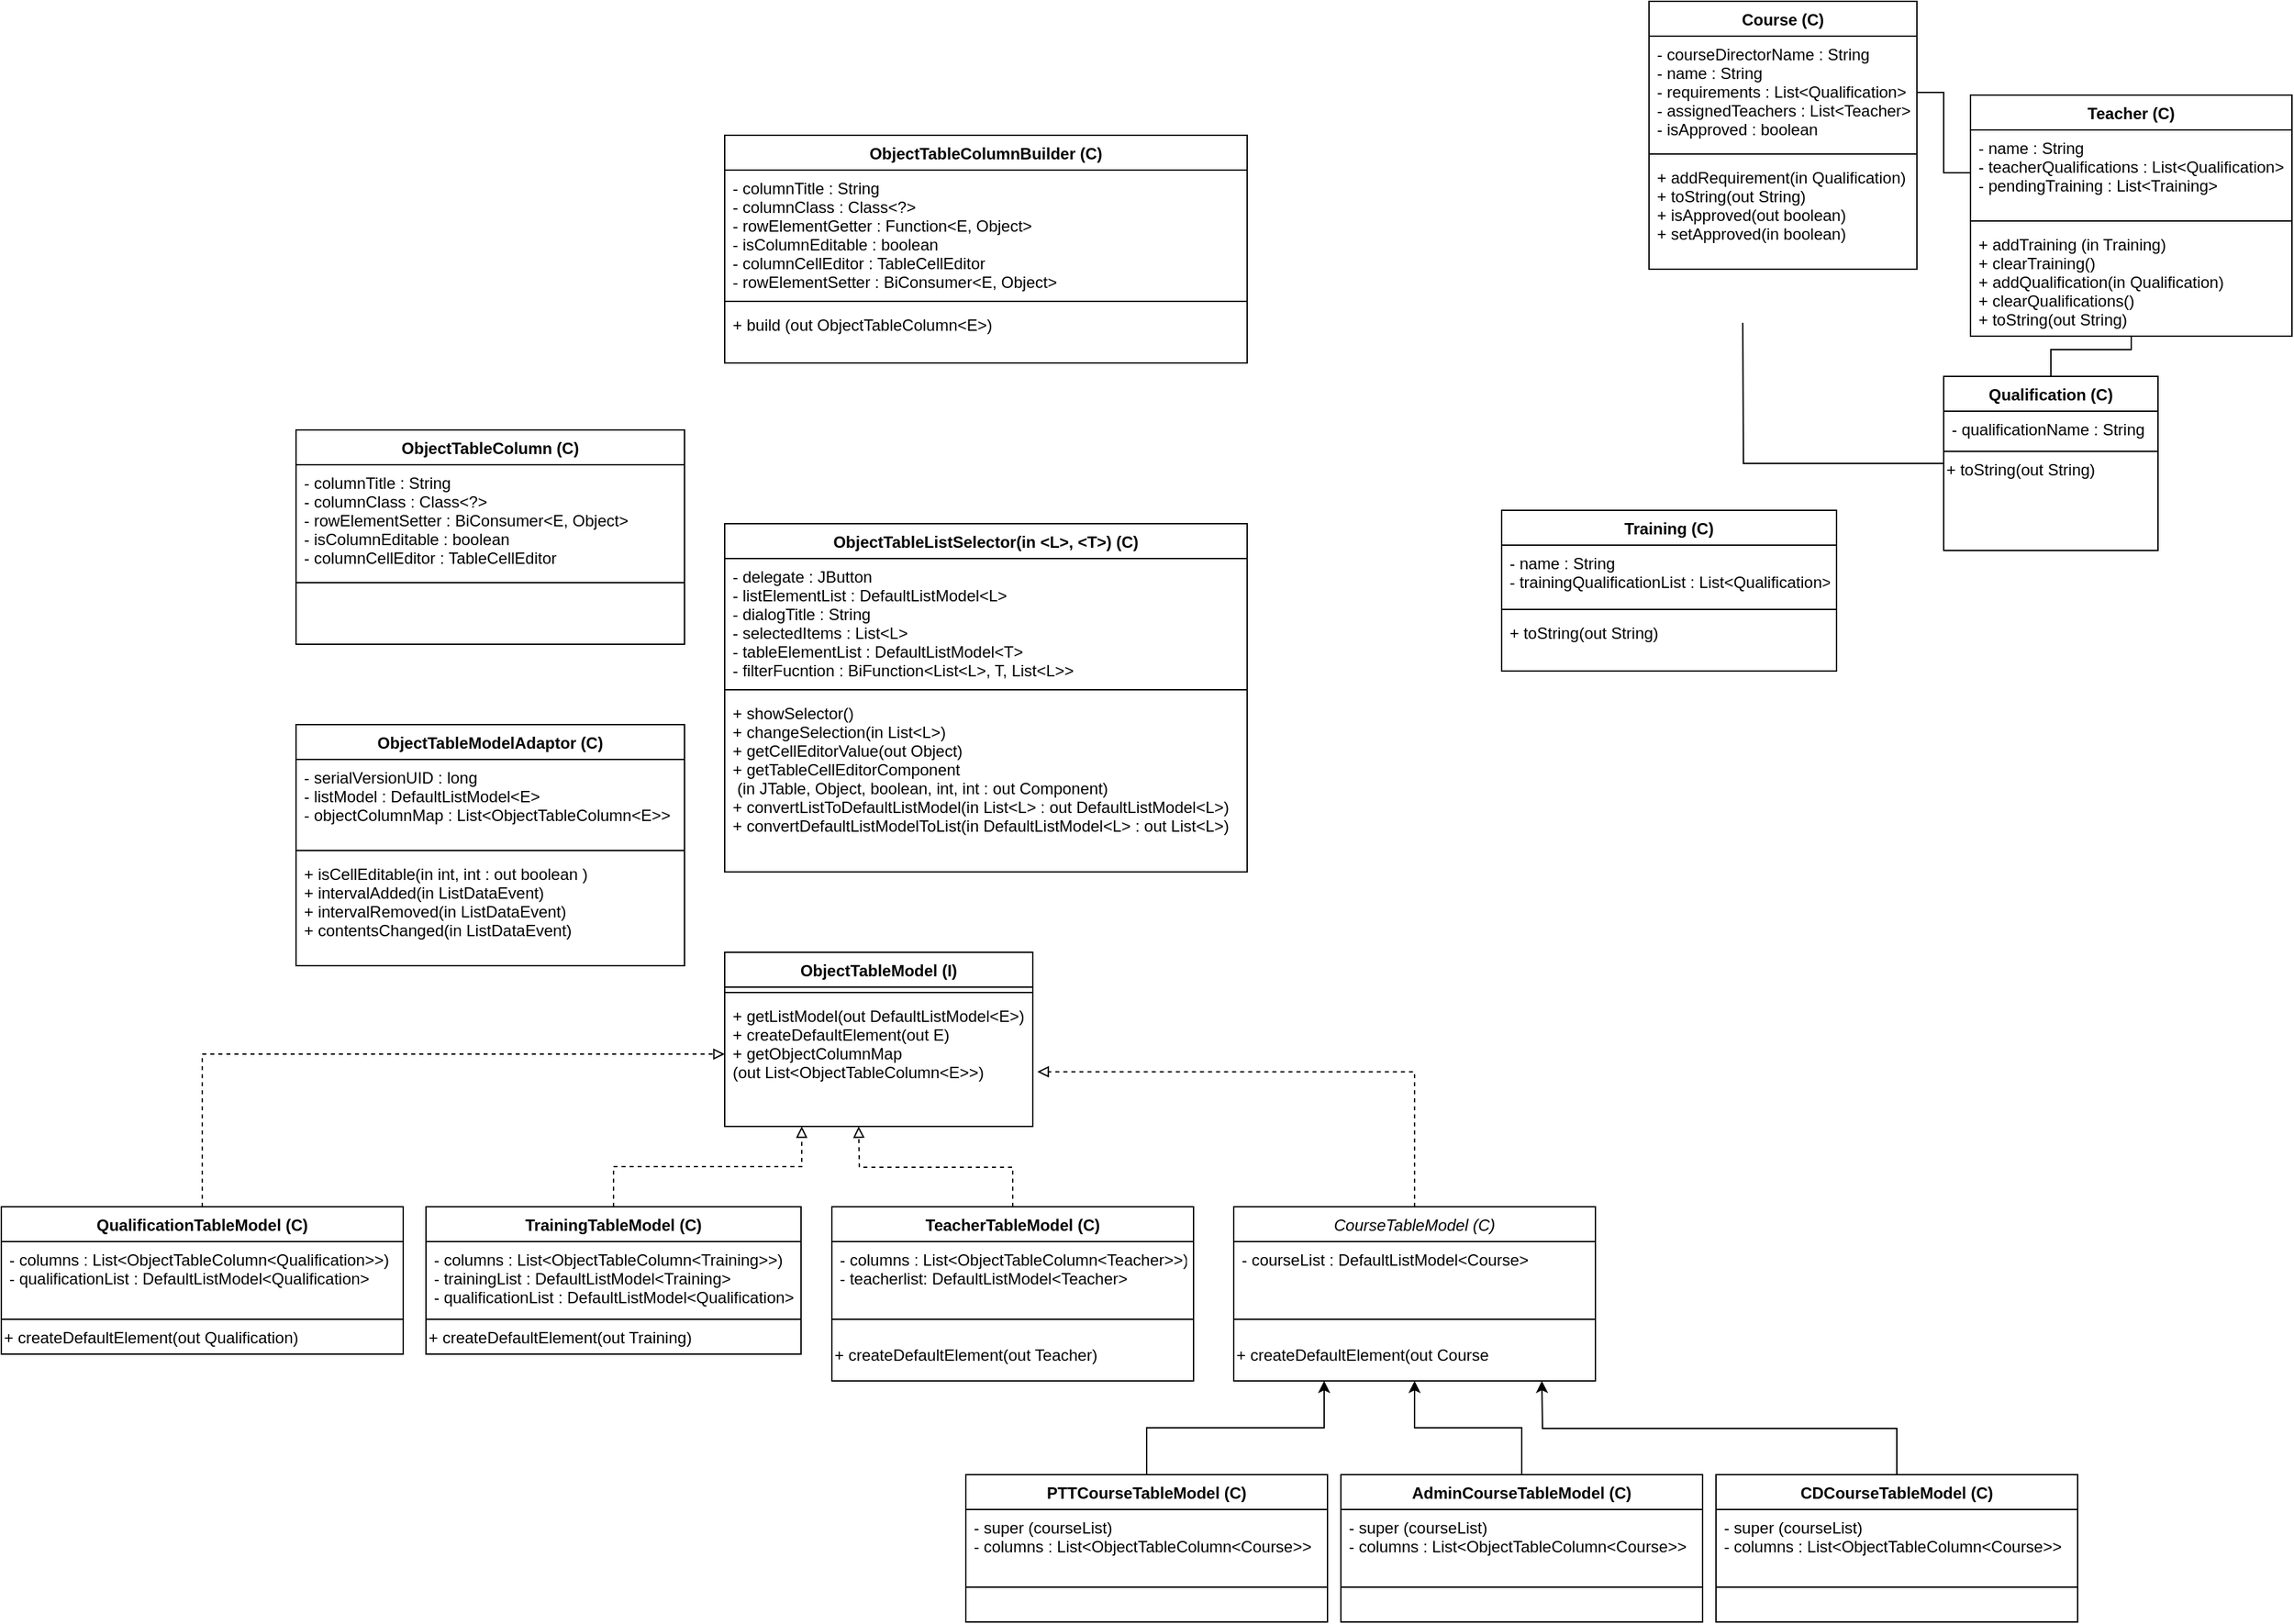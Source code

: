 <mxfile version="12.7.9" type="github">
  <diagram id="C5RBs43oDa-KdzZeNtuy" name="Page-1">
    <mxGraphModel dx="5704" dy="1933" grid="1" gridSize="10" guides="1" tooltips="1" connect="1" arrows="1" fold="1" page="1" pageScale="1" pageWidth="827" pageHeight="1169" math="0" shadow="0">
      <root>
        <mxCell id="WIyWlLk6GJQsqaUBKTNV-0" />
        <mxCell id="WIyWlLk6GJQsqaUBKTNV-1" parent="WIyWlLk6GJQsqaUBKTNV-0" />
        <mxCell id="1Lvyi-UsiKgrWpJLASsy-4" style="edgeStyle=orthogonalEdgeStyle;rounded=0;orthogonalLoop=1;jettySize=auto;html=1;entryX=0;entryY=0.5;entryDx=0;entryDy=0;endArrow=none;endFill=0;exitX=1;exitY=0.5;exitDx=0;exitDy=0;" parent="WIyWlLk6GJQsqaUBKTNV-1" source="zkfFHV4jXpPFQw0GAbJ--1" target="zkfFHV4jXpPFQw0GAbJ--18" edge="1">
          <mxGeometry relative="1" as="geometry" />
        </mxCell>
        <mxCell id="zkfFHV4jXpPFQw0GAbJ--0" value="Course (C)" style="swimlane;fontStyle=1;align=center;verticalAlign=top;childLayout=stackLayout;horizontal=1;startSize=26;horizontalStack=0;resizeParent=1;resizeLast=0;collapsible=1;marginBottom=0;rounded=0;shadow=0;strokeWidth=1;" parent="WIyWlLk6GJQsqaUBKTNV-1" vertex="1">
          <mxGeometry x="220" y="20" width="200" height="200" as="geometry">
            <mxRectangle x="230" y="140" width="160" height="26" as="alternateBounds" />
          </mxGeometry>
        </mxCell>
        <mxCell id="zkfFHV4jXpPFQw0GAbJ--1" value="- courseDirectorName : String&#xa;- name : String&#xa;- requirements : List&lt;Qualification&gt;&#xa;- assignedTeachers : List&lt;Teacher&gt;&#xa;- isApproved : boolean&#xa;" style="text;align=left;verticalAlign=top;spacingLeft=4;spacingRight=4;overflow=hidden;rotatable=0;points=[[0,0.5],[1,0.5]];portConstraint=eastwest;" parent="zkfFHV4jXpPFQw0GAbJ--0" vertex="1">
          <mxGeometry y="26" width="200" height="84" as="geometry" />
        </mxCell>
        <mxCell id="zkfFHV4jXpPFQw0GAbJ--4" value="" style="line;html=1;strokeWidth=1;align=left;verticalAlign=middle;spacingTop=-1;spacingLeft=3;spacingRight=3;rotatable=0;labelPosition=right;points=[];portConstraint=eastwest;" parent="zkfFHV4jXpPFQw0GAbJ--0" vertex="1">
          <mxGeometry y="110" width="200" height="8" as="geometry" />
        </mxCell>
        <mxCell id="zkfFHV4jXpPFQw0GAbJ--5" value="+ addRequirement(in Qualification)&#xa;+ toString(out String)&#xa;+ isApproved(out boolean)&#xa;+ setApproved(in boolean)&#xa;" style="text;align=left;verticalAlign=top;spacingLeft=4;spacingRight=4;overflow=hidden;rotatable=0;points=[[0,0.5],[1,0.5]];portConstraint=eastwest;" parent="zkfFHV4jXpPFQw0GAbJ--0" vertex="1">
          <mxGeometry y="118" width="200" height="72" as="geometry" />
        </mxCell>
        <mxCell id="1Lvyi-UsiKgrWpJLASsy-5" style="edgeStyle=orthogonalEdgeStyle;rounded=0;orthogonalLoop=1;jettySize=auto;html=1;entryX=0.5;entryY=1;entryDx=0;entryDy=0;endArrow=none;endFill=0;" parent="WIyWlLk6GJQsqaUBKTNV-1" source="zkfFHV4jXpPFQw0GAbJ--13" target="zkfFHV4jXpPFQw0GAbJ--17" edge="1">
          <mxGeometry relative="1" as="geometry" />
        </mxCell>
        <mxCell id="1Lvyi-UsiKgrWpJLASsy-7" style="edgeStyle=orthogonalEdgeStyle;rounded=0;orthogonalLoop=1;jettySize=auto;html=1;endArrow=none;endFill=0;" parent="WIyWlLk6GJQsqaUBKTNV-1" source="zkfFHV4jXpPFQw0GAbJ--13" edge="1">
          <mxGeometry relative="1" as="geometry">
            <mxPoint x="290" y="260" as="targetPoint" />
          </mxGeometry>
        </mxCell>
        <mxCell id="zkfFHV4jXpPFQw0GAbJ--13" value="Qualification (C)" style="swimlane;fontStyle=1;align=center;verticalAlign=top;childLayout=stackLayout;horizontal=1;startSize=26;horizontalStack=0;resizeParent=1;resizeLast=0;collapsible=1;marginBottom=0;rounded=0;shadow=0;strokeWidth=1;" parent="WIyWlLk6GJQsqaUBKTNV-1" vertex="1">
          <mxGeometry x="440" y="300" width="160" height="130" as="geometry">
            <mxRectangle x="340" y="380" width="170" height="26" as="alternateBounds" />
          </mxGeometry>
        </mxCell>
        <mxCell id="zkfFHV4jXpPFQw0GAbJ--14" value="- qualificationName : String" style="text;align=left;verticalAlign=top;spacingLeft=4;spacingRight=4;overflow=hidden;rotatable=0;points=[[0,0.5],[1,0.5]];portConstraint=eastwest;" parent="zkfFHV4jXpPFQw0GAbJ--13" vertex="1">
          <mxGeometry y="26" width="160" height="26" as="geometry" />
        </mxCell>
        <mxCell id="zkfFHV4jXpPFQw0GAbJ--15" value="" style="line;html=1;strokeWidth=1;align=left;verticalAlign=middle;spacingTop=-1;spacingLeft=3;spacingRight=3;rotatable=0;labelPosition=right;points=[];portConstraint=eastwest;" parent="zkfFHV4jXpPFQw0GAbJ--13" vertex="1">
          <mxGeometry y="52" width="160" height="8" as="geometry" />
        </mxCell>
        <mxCell id="7FkWf5w-P-1JTqSmPe_g-0" value="+ toString(out String)" style="text;html=1;align=left;verticalAlign=middle;resizable=0;points=[];autosize=1;" vertex="1" parent="zkfFHV4jXpPFQw0GAbJ--13">
          <mxGeometry y="60" width="160" height="20" as="geometry" />
        </mxCell>
        <mxCell id="zkfFHV4jXpPFQw0GAbJ--17" value="Teacher (C)" style="swimlane;fontStyle=1;align=center;verticalAlign=top;childLayout=stackLayout;horizontal=1;startSize=26;horizontalStack=0;resizeParent=1;resizeLast=0;collapsible=1;marginBottom=0;rounded=0;shadow=0;strokeWidth=1;" parent="WIyWlLk6GJQsqaUBKTNV-1" vertex="1">
          <mxGeometry x="460" y="90" width="240" height="180" as="geometry">
            <mxRectangle x="550" y="140" width="160" height="26" as="alternateBounds" />
          </mxGeometry>
        </mxCell>
        <mxCell id="zkfFHV4jXpPFQw0GAbJ--18" value="- name : String&#xa;- teacherQualifications : List&lt;Qualification&gt;&#xa;- pendingTraining : List&lt;Training&gt;" style="text;align=left;verticalAlign=top;spacingLeft=4;spacingRight=4;overflow=hidden;rotatable=0;points=[[0,0.5],[1,0.5]];portConstraint=eastwest;" parent="zkfFHV4jXpPFQw0GAbJ--17" vertex="1">
          <mxGeometry y="26" width="240" height="64" as="geometry" />
        </mxCell>
        <mxCell id="zkfFHV4jXpPFQw0GAbJ--23" value="" style="line;html=1;strokeWidth=1;align=left;verticalAlign=middle;spacingTop=-1;spacingLeft=3;spacingRight=3;rotatable=0;labelPosition=right;points=[];portConstraint=eastwest;" parent="zkfFHV4jXpPFQw0GAbJ--17" vertex="1">
          <mxGeometry y="90" width="240" height="8" as="geometry" />
        </mxCell>
        <mxCell id="zkfFHV4jXpPFQw0GAbJ--24" value="+ addTraining (in Training)&#xa;+ clearTraining()&#xa;+ addQualification(in Qualification)&#xa;+ clearQualifications()&#xa;+ toString(out String)" style="text;align=left;verticalAlign=top;spacingLeft=4;spacingRight=4;overflow=hidden;rotatable=0;points=[[0,0.5],[1,0.5]];portConstraint=eastwest;" parent="zkfFHV4jXpPFQw0GAbJ--17" vertex="1">
          <mxGeometry y="98" width="240" height="82" as="geometry" />
        </mxCell>
        <mxCell id="7FkWf5w-P-1JTqSmPe_g-1" value="Training (C)" style="swimlane;fontStyle=1;align=center;verticalAlign=top;childLayout=stackLayout;horizontal=1;startSize=26;horizontalStack=0;resizeParent=1;resizeLast=0;collapsible=1;marginBottom=0;rounded=0;shadow=0;strokeWidth=1;" vertex="1" parent="WIyWlLk6GJQsqaUBKTNV-1">
          <mxGeometry x="110" y="400" width="250" height="120" as="geometry">
            <mxRectangle x="550" y="140" width="160" height="26" as="alternateBounds" />
          </mxGeometry>
        </mxCell>
        <mxCell id="7FkWf5w-P-1JTqSmPe_g-2" value="- name : String&#xa;- trainingQualificationList : List&lt;Qualification&gt;&#xa;" style="text;align=left;verticalAlign=top;spacingLeft=4;spacingRight=4;overflow=hidden;rotatable=0;points=[[0,0.5],[1,0.5]];portConstraint=eastwest;" vertex="1" parent="7FkWf5w-P-1JTqSmPe_g-1">
          <mxGeometry y="26" width="250" height="44" as="geometry" />
        </mxCell>
        <mxCell id="7FkWf5w-P-1JTqSmPe_g-3" value="" style="line;html=1;strokeWidth=1;align=left;verticalAlign=middle;spacingTop=-1;spacingLeft=3;spacingRight=3;rotatable=0;labelPosition=right;points=[];portConstraint=eastwest;" vertex="1" parent="7FkWf5w-P-1JTqSmPe_g-1">
          <mxGeometry y="70" width="250" height="8" as="geometry" />
        </mxCell>
        <mxCell id="7FkWf5w-P-1JTqSmPe_g-4" value="+ toString(out String)" style="text;align=left;verticalAlign=top;spacingLeft=4;spacingRight=4;overflow=hidden;rotatable=0;points=[[0,0.5],[1,0.5]];portConstraint=eastwest;" vertex="1" parent="7FkWf5w-P-1JTqSmPe_g-1">
          <mxGeometry y="78" width="250" height="32" as="geometry" />
        </mxCell>
        <mxCell id="7FkWf5w-P-1JTqSmPe_g-5" value="ObjectTableModel (I)" style="swimlane;fontStyle=1;align=center;verticalAlign=top;childLayout=stackLayout;horizontal=1;startSize=26;horizontalStack=0;resizeParent=1;resizeLast=0;collapsible=1;marginBottom=0;rounded=0;shadow=0;strokeWidth=1;" vertex="1" parent="WIyWlLk6GJQsqaUBKTNV-1">
          <mxGeometry x="-470" y="730" width="230" height="130" as="geometry">
            <mxRectangle x="230" y="140" width="160" height="26" as="alternateBounds" />
          </mxGeometry>
        </mxCell>
        <mxCell id="7FkWf5w-P-1JTqSmPe_g-7" value="" style="line;html=1;strokeWidth=1;align=left;verticalAlign=middle;spacingTop=-1;spacingLeft=3;spacingRight=3;rotatable=0;labelPosition=right;points=[];portConstraint=eastwest;" vertex="1" parent="7FkWf5w-P-1JTqSmPe_g-5">
          <mxGeometry y="26" width="230" height="8" as="geometry" />
        </mxCell>
        <mxCell id="7FkWf5w-P-1JTqSmPe_g-6" value="+ getListModel(out DefaultListModel&lt;E&gt;)&#xa;+ createDefaultElement(out E)&#xa;+ getObjectColumnMap&#xa;(out List&lt;ObjectTableColumn&lt;E&gt;&gt;)" style="text;align=left;verticalAlign=top;spacingLeft=4;spacingRight=4;overflow=hidden;rotatable=0;points=[[0,0.5],[1,0.5]];portConstraint=eastwest;" vertex="1" parent="7FkWf5w-P-1JTqSmPe_g-5">
          <mxGeometry y="34" width="230" height="84" as="geometry" />
        </mxCell>
        <mxCell id="7FkWf5w-P-1JTqSmPe_g-12" value="&lt;span style=&quot;color: rgba(0 , 0 , 0 , 0) ; font-family: monospace ; font-size: 0px&quot;&gt;%3CmxGraphModel%3E%3Croot%3E%3CmxCell%20id%3D%220%22%2F%3E%3CmxCell%20id%3D%221%22%20parent%3D%220%22%2F%3E%3CmxCell%20id%3D%222%22%20value%3D%22%2B%20getListModel(out%20DefaultListModel%26lt%3BE%26gt%3B)%26%2310%3B%2B%20createDefaultElement(out%20E)%26%2310%3B%2B%20getObjectColumnMap%26%2310%3B(out%20List%26lt%3BObjectTableColumn%26lt%3BE%26gt%3B%26gt%3B)%22%20style%3D%22text%3Balign%3Dleft%3BverticalAlign%3Dtop%3BspacingLeft%3D4%3BspacingRight%3D4%3Boverflow%3Dhidden%3Brotatable%3D0%3Bpoints%3D%5B%5B0%2C0.5%5D%2C%5B1%2C0.5%5D%5D%3BportConstraint%3Deastwest%3B%22%20vertex%3D%221%22%20parent%3D%221%22%3E%3CmxGeometry%20x%3D%22-60%22%20y%3D%2276%22%20width%3D%22230%22%20height%3D%2284%22%20as%3D%22geometry%22%2F%3E%3C%2FmxCell%3E%3C%2Froot%3E%3C%2FmxGraphModel%3E&lt;/span&gt;" style="text;html=1;align=center;verticalAlign=middle;resizable=0;points=[];autosize=1;" vertex="1" parent="WIyWlLk6GJQsqaUBKTNV-1">
          <mxGeometry x="41" y="210" width="20" height="20" as="geometry" />
        </mxCell>
        <mxCell id="7FkWf5w-P-1JTqSmPe_g-13" value="&lt;span style=&quot;color: rgba(0 , 0 , 0 , 0) ; font-family: monospace ; font-size: 0px&quot;&gt;%3CmxGraphModel%3E%3Croot%3E%3CmxCell%20id%3D%220%22%2F%3E%3CmxCell%20id%3D%221%22%20parent%3D%220%22%2F%3E%3CmxCell%20id%3D%222%22%20value%3D%22%2B%20getListModel(out%20DefaultListModel%26lt%3BE%26gt%3B)%26%2310%3B%2B%20createDefaultElement(out%20E)%26%2310%3B%2B%20getObjectColumnMap%26%2310%3B(out%20List%26lt%3BObjectTableColumn%26lt%3BE%26gt%3B%26gt%3B)%22%20style%3D%22text%3Balign%3Dleft%3BverticalAlign%3Dtop%3BspacingLeft%3D4%3BspacingRight%3D4%3Boverflow%3Dhidden%3Brotatable%3D0%3Bpoints%3D%5B%5B0%2C0.5%5D%2C%5B1%2C0.5%5D%5D%3BportConstraint%3Deastwest%3B%22%20vertex%3D%221%22%20parent%3D%221%22%3E%3CmxGeometry%20x%3D%22-60%22%20y%3D%2276%22%20width%3D%22230%22%20height%3D%2284%22%20as%3D%22geometry%22%2F%3E%3C%2FmxCell%3E%3C%2Froot%3E%3C%2FmxGraphModel%3E&lt;/span&gt;&lt;span style=&quot;color: rgba(0 , 0 , 0 , 0) ; font-family: monospace ; font-size: 0px&quot;&gt;%3CmxGraphModel%3E%3Croot%3E%3CmxCell%20id%3D%220%22%2F%3E%3CmxCell%20id%3D%221%22%20parent%3D%220%22%2F%3E%3CmxCell%20id%3D%222%22%20value%3D%22%2B%20getListModel(out%20DefaultListModel%26lt%3BE%26gt%3B)%26%2310%3B%2B%20createDefaultElement(out%20E)%26%2310%3B%2B%20getObjectColumnMap%26%2310%3B(out%20List%26lt%3BObjectTableColumn%26lt%3BE%26gt%3B%26gt%3B)%22%20style%3D%22text%3Balign%3Dleft%3BverticalAlign%3Dtop%3BspacingLeft%3D4%3BspacingRight%3D4%3Boverflow%3Dhidden%3Brotatable%3D0%3Bpoints%3D%5B%5B0%2C0.5%5D%2C%5B1%2C0.5%5D%5D%3BportConstraint%3Deastwest%3B%22%20vertex%3D%221%22%20parent%3D%221%22%3E%3CmxGeometry%20x%3D%22-60%22%20y%3D%2276%22%20width%3D%22230%22%20height%3D%2284%22%20as%3D%22geometry%22%2F%3E%3C%2FmxCell%3E%3C%2Froot%3E%3C%2FmxGraphModel%3E&lt;/span&gt;" style="text;html=1;align=center;verticalAlign=middle;resizable=0;points=[];autosize=1;" vertex="1" parent="WIyWlLk6GJQsqaUBKTNV-1">
          <mxGeometry x="18" y="198" width="20" height="20" as="geometry" />
        </mxCell>
        <mxCell id="7FkWf5w-P-1JTqSmPe_g-18" style="edgeStyle=orthogonalEdgeStyle;rounded=0;orthogonalLoop=1;jettySize=auto;html=1;entryX=0.25;entryY=1;entryDx=0;entryDy=0;dashed=1;endArrow=block;endFill=0;" edge="1" parent="WIyWlLk6GJQsqaUBKTNV-1" source="7FkWf5w-P-1JTqSmPe_g-14" target="7FkWf5w-P-1JTqSmPe_g-5">
          <mxGeometry relative="1" as="geometry" />
        </mxCell>
        <mxCell id="7FkWf5w-P-1JTqSmPe_g-14" value="TrainingTableModel (C)" style="swimlane;fontStyle=1;align=center;verticalAlign=top;childLayout=stackLayout;horizontal=1;startSize=26;horizontalStack=0;resizeParent=1;resizeLast=0;collapsible=1;marginBottom=0;rounded=0;shadow=0;strokeWidth=1;" vertex="1" parent="WIyWlLk6GJQsqaUBKTNV-1">
          <mxGeometry x="-693" y="920" width="280" height="110" as="geometry">
            <mxRectangle x="230" y="140" width="160" height="26" as="alternateBounds" />
          </mxGeometry>
        </mxCell>
        <mxCell id="7FkWf5w-P-1JTqSmPe_g-15" value="- columns : List&lt;ObjectTableColumn&lt;Training&gt;&gt;)&#xa;- trainingList : DefaultListModel&lt;Training&gt;&#xa;- qualificationList : DefaultListModel&lt;Qualification&gt;" style="text;align=left;verticalAlign=top;spacingLeft=4;spacingRight=4;overflow=hidden;rotatable=0;points=[[0,0.5],[1,0.5]];portConstraint=eastwest;" vertex="1" parent="7FkWf5w-P-1JTqSmPe_g-14">
          <mxGeometry y="26" width="280" height="54" as="geometry" />
        </mxCell>
        <mxCell id="7FkWf5w-P-1JTqSmPe_g-16" value="" style="line;html=1;strokeWidth=1;align=left;verticalAlign=middle;spacingTop=-1;spacingLeft=3;spacingRight=3;rotatable=0;labelPosition=right;points=[];portConstraint=eastwest;" vertex="1" parent="7FkWf5w-P-1JTqSmPe_g-14">
          <mxGeometry y="80" width="280" height="8" as="geometry" />
        </mxCell>
        <mxCell id="7FkWf5w-P-1JTqSmPe_g-24" value="+ createDefaultElement(out Training)" style="text;html=1;align=left;verticalAlign=middle;resizable=0;points=[];autosize=1;" vertex="1" parent="7FkWf5w-P-1JTqSmPe_g-14">
          <mxGeometry y="88" width="280" height="20" as="geometry" />
        </mxCell>
        <mxCell id="7FkWf5w-P-1JTqSmPe_g-23" style="edgeStyle=orthogonalEdgeStyle;rounded=0;orthogonalLoop=1;jettySize=auto;html=1;dashed=1;endArrow=block;endFill=0;" edge="1" parent="WIyWlLk6GJQsqaUBKTNV-1" source="7FkWf5w-P-1JTqSmPe_g-19">
          <mxGeometry relative="1" as="geometry">
            <mxPoint x="-370" y="860.0" as="targetPoint" />
          </mxGeometry>
        </mxCell>
        <mxCell id="7FkWf5w-P-1JTqSmPe_g-19" value="TeacherTableModel (C)" style="swimlane;fontStyle=1;align=center;verticalAlign=top;childLayout=stackLayout;horizontal=1;startSize=26;horizontalStack=0;resizeParent=1;resizeLast=0;collapsible=1;marginBottom=0;rounded=0;shadow=0;strokeWidth=1;" vertex="1" parent="WIyWlLk6GJQsqaUBKTNV-1">
          <mxGeometry x="-390" y="920" width="270" height="130" as="geometry">
            <mxRectangle x="230" y="140" width="160" height="26" as="alternateBounds" />
          </mxGeometry>
        </mxCell>
        <mxCell id="7FkWf5w-P-1JTqSmPe_g-20" value="- columns : List&lt;ObjectTableColumn&lt;Teacher&gt;&gt;)&#xa;- teacherlist: DefaultListModel&lt;Teacher&gt;&#xa;" style="text;align=left;verticalAlign=top;spacingLeft=4;spacingRight=4;overflow=hidden;rotatable=0;points=[[0,0.5],[1,0.5]];portConstraint=eastwest;" vertex="1" parent="7FkWf5w-P-1JTqSmPe_g-19">
          <mxGeometry y="26" width="270" height="54" as="geometry" />
        </mxCell>
        <mxCell id="7FkWf5w-P-1JTqSmPe_g-21" value="" style="line;html=1;strokeWidth=1;align=left;verticalAlign=middle;spacingTop=-1;spacingLeft=3;spacingRight=3;rotatable=0;labelPosition=right;points=[];portConstraint=eastwest;" vertex="1" parent="7FkWf5w-P-1JTqSmPe_g-19">
          <mxGeometry y="80" width="270" height="8" as="geometry" />
        </mxCell>
        <mxCell id="7FkWf5w-P-1JTqSmPe_g-22" value="&lt;br&gt;+ createDefaultElement(out Teacher)&lt;br&gt;" style="text;html=1;align=left;verticalAlign=middle;resizable=0;points=[];autosize=1;" vertex="1" parent="7FkWf5w-P-1JTqSmPe_g-19">
          <mxGeometry y="88" width="270" height="30" as="geometry" />
        </mxCell>
        <mxCell id="7FkWf5w-P-1JTqSmPe_g-35" style="edgeStyle=orthogonalEdgeStyle;rounded=0;orthogonalLoop=1;jettySize=auto;html=1;entryX=1.015;entryY=0.657;entryDx=0;entryDy=0;entryPerimeter=0;dashed=1;endArrow=block;endFill=0;" edge="1" parent="WIyWlLk6GJQsqaUBKTNV-1" source="7FkWf5w-P-1JTqSmPe_g-25" target="7FkWf5w-P-1JTqSmPe_g-6">
          <mxGeometry relative="1" as="geometry" />
        </mxCell>
        <mxCell id="7FkWf5w-P-1JTqSmPe_g-25" value="CourseTableModel (C)" style="swimlane;fontStyle=2;align=center;verticalAlign=top;childLayout=stackLayout;horizontal=1;startSize=26;horizontalStack=0;resizeParent=1;resizeLast=0;collapsible=1;marginBottom=0;rounded=0;shadow=0;strokeWidth=1;" vertex="1" parent="WIyWlLk6GJQsqaUBKTNV-1">
          <mxGeometry x="-90" y="920" width="270" height="130" as="geometry">
            <mxRectangle x="230" y="140" width="160" height="26" as="alternateBounds" />
          </mxGeometry>
        </mxCell>
        <mxCell id="7FkWf5w-P-1JTqSmPe_g-26" value="- courseList : DefaultListModel&lt;Course&gt;" style="text;align=left;verticalAlign=top;spacingLeft=4;spacingRight=4;overflow=hidden;rotatable=0;points=[[0,0.5],[1,0.5]];portConstraint=eastwest;" vertex="1" parent="7FkWf5w-P-1JTqSmPe_g-25">
          <mxGeometry y="26" width="270" height="54" as="geometry" />
        </mxCell>
        <mxCell id="7FkWf5w-P-1JTqSmPe_g-27" value="" style="line;html=1;strokeWidth=1;align=left;verticalAlign=middle;spacingTop=-1;spacingLeft=3;spacingRight=3;rotatable=0;labelPosition=right;points=[];portConstraint=eastwest;" vertex="1" parent="7FkWf5w-P-1JTqSmPe_g-25">
          <mxGeometry y="80" width="270" height="8" as="geometry" />
        </mxCell>
        <mxCell id="7FkWf5w-P-1JTqSmPe_g-28" value="&lt;br&gt;+ createDefaultElement(out Course" style="text;html=1;align=left;verticalAlign=middle;resizable=0;points=[];autosize=1;" vertex="1" parent="7FkWf5w-P-1JTqSmPe_g-25">
          <mxGeometry y="88" width="270" height="30" as="geometry" />
        </mxCell>
        <mxCell id="7FkWf5w-P-1JTqSmPe_g-43" style="edgeStyle=orthogonalEdgeStyle;rounded=0;orthogonalLoop=1;jettySize=auto;html=1;endArrow=classic;endFill=1;entryX=0.25;entryY=1;entryDx=0;entryDy=0;" edge="1" parent="WIyWlLk6GJQsqaUBKTNV-1" source="7FkWf5w-P-1JTqSmPe_g-36" target="7FkWf5w-P-1JTqSmPe_g-25">
          <mxGeometry relative="1" as="geometry">
            <mxPoint x="-70" y="1050" as="targetPoint" />
          </mxGeometry>
        </mxCell>
        <mxCell id="7FkWf5w-P-1JTqSmPe_g-36" value="PTTCourseTableModel (C)" style="swimlane;fontStyle=1;align=center;verticalAlign=top;childLayout=stackLayout;horizontal=1;startSize=26;horizontalStack=0;resizeParent=1;resizeLast=0;collapsible=1;marginBottom=0;rounded=0;shadow=0;strokeWidth=1;" vertex="1" parent="WIyWlLk6GJQsqaUBKTNV-1">
          <mxGeometry x="-290" y="1120" width="270" height="110" as="geometry">
            <mxRectangle x="230" y="140" width="160" height="26" as="alternateBounds" />
          </mxGeometry>
        </mxCell>
        <mxCell id="7FkWf5w-P-1JTqSmPe_g-37" value="- super (courseList)&#xa;- columns : List&lt;ObjectTableColumn&lt;Course&gt;&gt;" style="text;align=left;verticalAlign=top;spacingLeft=4;spacingRight=4;overflow=hidden;rotatable=0;points=[[0,0.5],[1,0.5]];portConstraint=eastwest;" vertex="1" parent="7FkWf5w-P-1JTqSmPe_g-36">
          <mxGeometry y="26" width="270" height="54" as="geometry" />
        </mxCell>
        <mxCell id="7FkWf5w-P-1JTqSmPe_g-38" value="" style="line;html=1;strokeWidth=1;align=left;verticalAlign=middle;spacingTop=-1;spacingLeft=3;spacingRight=3;rotatable=0;labelPosition=right;points=[];portConstraint=eastwest;" vertex="1" parent="7FkWf5w-P-1JTqSmPe_g-36">
          <mxGeometry y="80" width="270" height="8" as="geometry" />
        </mxCell>
        <mxCell id="7FkWf5w-P-1JTqSmPe_g-44" style="edgeStyle=orthogonalEdgeStyle;rounded=0;orthogonalLoop=1;jettySize=auto;html=1;endArrow=classic;endFill=1;entryX=0.5;entryY=1;entryDx=0;entryDy=0;" edge="1" parent="WIyWlLk6GJQsqaUBKTNV-1" source="7FkWf5w-P-1JTqSmPe_g-40" target="7FkWf5w-P-1JTqSmPe_g-25">
          <mxGeometry relative="1" as="geometry">
            <mxPoint x="100" y="1050" as="targetPoint" />
          </mxGeometry>
        </mxCell>
        <mxCell id="7FkWf5w-P-1JTqSmPe_g-40" value="AdminCourseTableModel (C)" style="swimlane;fontStyle=1;align=center;verticalAlign=top;childLayout=stackLayout;horizontal=1;startSize=26;horizontalStack=0;resizeParent=1;resizeLast=0;collapsible=1;marginBottom=0;rounded=0;shadow=0;strokeWidth=1;" vertex="1" parent="WIyWlLk6GJQsqaUBKTNV-1">
          <mxGeometry x="-10" y="1120" width="270" height="110" as="geometry">
            <mxRectangle x="230" y="140" width="160" height="26" as="alternateBounds" />
          </mxGeometry>
        </mxCell>
        <mxCell id="7FkWf5w-P-1JTqSmPe_g-41" value="- super (courseList)&#xa;- columns : List&lt;ObjectTableColumn&lt;Course&gt;&gt;" style="text;align=left;verticalAlign=top;spacingLeft=4;spacingRight=4;overflow=hidden;rotatable=0;points=[[0,0.5],[1,0.5]];portConstraint=eastwest;" vertex="1" parent="7FkWf5w-P-1JTqSmPe_g-40">
          <mxGeometry y="26" width="270" height="54" as="geometry" />
        </mxCell>
        <mxCell id="7FkWf5w-P-1JTqSmPe_g-42" value="" style="line;html=1;strokeWidth=1;align=left;verticalAlign=middle;spacingTop=-1;spacingLeft=3;spacingRight=3;rotatable=0;labelPosition=right;points=[];portConstraint=eastwest;" vertex="1" parent="7FkWf5w-P-1JTqSmPe_g-40">
          <mxGeometry y="80" width="270" height="8" as="geometry" />
        </mxCell>
        <mxCell id="7FkWf5w-P-1JTqSmPe_g-48" style="edgeStyle=orthogonalEdgeStyle;rounded=0;orthogonalLoop=1;jettySize=auto;html=1;endArrow=classic;endFill=1;exitX=0.5;exitY=0;exitDx=0;exitDy=0;" edge="1" parent="WIyWlLk6GJQsqaUBKTNV-1" source="7FkWf5w-P-1JTqSmPe_g-45">
          <mxGeometry relative="1" as="geometry">
            <mxPoint x="140" y="1050" as="targetPoint" />
          </mxGeometry>
        </mxCell>
        <mxCell id="7FkWf5w-P-1JTqSmPe_g-45" value="CDCourseTableModel (C)" style="swimlane;fontStyle=1;align=center;verticalAlign=top;childLayout=stackLayout;horizontal=1;startSize=26;horizontalStack=0;resizeParent=1;resizeLast=0;collapsible=1;marginBottom=0;rounded=0;shadow=0;strokeWidth=1;" vertex="1" parent="WIyWlLk6GJQsqaUBKTNV-1">
          <mxGeometry x="270" y="1120" width="270" height="110" as="geometry">
            <mxRectangle x="230" y="140" width="160" height="26" as="alternateBounds" />
          </mxGeometry>
        </mxCell>
        <mxCell id="7FkWf5w-P-1JTqSmPe_g-46" value="- super (courseList)&#xa;- columns : List&lt;ObjectTableColumn&lt;Course&gt;&gt;" style="text;align=left;verticalAlign=top;spacingLeft=4;spacingRight=4;overflow=hidden;rotatable=0;points=[[0,0.5],[1,0.5]];portConstraint=eastwest;" vertex="1" parent="7FkWf5w-P-1JTqSmPe_g-45">
          <mxGeometry y="26" width="270" height="54" as="geometry" />
        </mxCell>
        <mxCell id="7FkWf5w-P-1JTqSmPe_g-47" value="" style="line;html=1;strokeWidth=1;align=left;verticalAlign=middle;spacingTop=-1;spacingLeft=3;spacingRight=3;rotatable=0;labelPosition=right;points=[];portConstraint=eastwest;" vertex="1" parent="7FkWf5w-P-1JTqSmPe_g-45">
          <mxGeometry y="80" width="270" height="8" as="geometry" />
        </mxCell>
        <mxCell id="7FkWf5w-P-1JTqSmPe_g-53" style="edgeStyle=orthogonalEdgeStyle;rounded=0;orthogonalLoop=1;jettySize=auto;html=1;entryX=0;entryY=0.5;entryDx=0;entryDy=0;endArrow=block;endFill=0;dashed=1;" edge="1" parent="WIyWlLk6GJQsqaUBKTNV-1" source="7FkWf5w-P-1JTqSmPe_g-49" target="7FkWf5w-P-1JTqSmPe_g-6">
          <mxGeometry relative="1" as="geometry" />
        </mxCell>
        <mxCell id="7FkWf5w-P-1JTqSmPe_g-49" value="QualificationTableModel (C)" style="swimlane;fontStyle=1;align=center;verticalAlign=top;childLayout=stackLayout;horizontal=1;startSize=26;horizontalStack=0;resizeParent=1;resizeLast=0;collapsible=1;marginBottom=0;rounded=0;shadow=0;strokeWidth=1;" vertex="1" parent="WIyWlLk6GJQsqaUBKTNV-1">
          <mxGeometry x="-1010" y="920" width="300" height="110" as="geometry">
            <mxRectangle x="230" y="140" width="160" height="26" as="alternateBounds" />
          </mxGeometry>
        </mxCell>
        <mxCell id="7FkWf5w-P-1JTqSmPe_g-50" value="- columns : List&lt;ObjectTableColumn&lt;Qualification&gt;&gt;)&#xa;- qualificationList : DefaultListModel&lt;Qualification&gt;" style="text;align=left;verticalAlign=top;spacingLeft=4;spacingRight=4;overflow=hidden;rotatable=0;points=[[0,0.5],[1,0.5]];portConstraint=eastwest;" vertex="1" parent="7FkWf5w-P-1JTqSmPe_g-49">
          <mxGeometry y="26" width="300" height="54" as="geometry" />
        </mxCell>
        <mxCell id="7FkWf5w-P-1JTqSmPe_g-51" value="" style="line;html=1;strokeWidth=1;align=left;verticalAlign=middle;spacingTop=-1;spacingLeft=3;spacingRight=3;rotatable=0;labelPosition=right;points=[];portConstraint=eastwest;" vertex="1" parent="7FkWf5w-P-1JTqSmPe_g-49">
          <mxGeometry y="80" width="300" height="8" as="geometry" />
        </mxCell>
        <mxCell id="7FkWf5w-P-1JTqSmPe_g-52" value="+ createDefaultElement(out Qualification)" style="text;html=1;align=left;verticalAlign=middle;resizable=0;points=[];autosize=1;" vertex="1" parent="7FkWf5w-P-1JTqSmPe_g-49">
          <mxGeometry y="88" width="300" height="20" as="geometry" />
        </mxCell>
        <mxCell id="7FkWf5w-P-1JTqSmPe_g-54" value="ObjectTableModelAdaptor (C)" style="swimlane;fontStyle=1;align=center;verticalAlign=top;childLayout=stackLayout;horizontal=1;startSize=26;horizontalStack=0;resizeParent=1;resizeLast=0;collapsible=1;marginBottom=0;rounded=0;shadow=0;strokeWidth=1;" vertex="1" parent="WIyWlLk6GJQsqaUBKTNV-1">
          <mxGeometry x="-790" y="560" width="290" height="180" as="geometry">
            <mxRectangle x="550" y="140" width="160" height="26" as="alternateBounds" />
          </mxGeometry>
        </mxCell>
        <mxCell id="7FkWf5w-P-1JTqSmPe_g-55" value="- serialVersionUID : long&#xa;- listModel : DefaultListModel&lt;E&gt;&#xa;- objectColumnMap : List&lt;ObjectTableColumn&lt;E&gt;&gt;" style="text;align=left;verticalAlign=top;spacingLeft=4;spacingRight=4;overflow=hidden;rotatable=0;points=[[0,0.5],[1,0.5]];portConstraint=eastwest;" vertex="1" parent="7FkWf5w-P-1JTqSmPe_g-54">
          <mxGeometry y="26" width="290" height="64" as="geometry" />
        </mxCell>
        <mxCell id="7FkWf5w-P-1JTqSmPe_g-56" value="" style="line;html=1;strokeWidth=1;align=left;verticalAlign=middle;spacingTop=-1;spacingLeft=3;spacingRight=3;rotatable=0;labelPosition=right;points=[];portConstraint=eastwest;" vertex="1" parent="7FkWf5w-P-1JTqSmPe_g-54">
          <mxGeometry y="90" width="290" height="8" as="geometry" />
        </mxCell>
        <mxCell id="7FkWf5w-P-1JTqSmPe_g-57" value="+ isCellEditable(in int, int : out boolean )&#xa;+ intervalAdded(in ListDataEvent)&#xa;+ intervalRemoved(in ListDataEvent)&#xa;+ contentsChanged(in ListDataEvent)" style="text;align=left;verticalAlign=top;spacingLeft=4;spacingRight=4;overflow=hidden;rotatable=0;points=[[0,0.5],[1,0.5]];portConstraint=eastwest;" vertex="1" parent="7FkWf5w-P-1JTqSmPe_g-54">
          <mxGeometry y="98" width="290" height="82" as="geometry" />
        </mxCell>
        <mxCell id="7FkWf5w-P-1JTqSmPe_g-58" value="ObjectTableListSelector(in &lt;L&gt;, &lt;T&gt;) (C)" style="swimlane;fontStyle=1;align=center;verticalAlign=top;childLayout=stackLayout;horizontal=1;startSize=26;horizontalStack=0;resizeParent=1;resizeLast=0;collapsible=1;marginBottom=0;rounded=0;shadow=0;strokeWidth=1;" vertex="1" parent="WIyWlLk6GJQsqaUBKTNV-1">
          <mxGeometry x="-470" y="410" width="390" height="260" as="geometry">
            <mxRectangle x="550" y="140" width="160" height="26" as="alternateBounds" />
          </mxGeometry>
        </mxCell>
        <mxCell id="7FkWf5w-P-1JTqSmPe_g-59" value="- delegate : JButton&#xa;- listElementList : DefaultListModel&lt;L&gt;&#xa;- dialogTitle : String&#xa;- selectedItems : List&lt;L&gt;&#xa;- tableElementList : DefaultListModel&lt;T&gt;&#xa;- filterFucntion : BiFunction&lt;List&lt;L&gt;, T, List&lt;L&gt;&gt;" style="text;align=left;verticalAlign=top;spacingLeft=4;spacingRight=4;overflow=hidden;rotatable=0;points=[[0,0.5],[1,0.5]];portConstraint=eastwest;" vertex="1" parent="7FkWf5w-P-1JTqSmPe_g-58">
          <mxGeometry y="26" width="390" height="94" as="geometry" />
        </mxCell>
        <mxCell id="7FkWf5w-P-1JTqSmPe_g-60" value="" style="line;html=1;strokeWidth=1;align=left;verticalAlign=middle;spacingTop=-1;spacingLeft=3;spacingRight=3;rotatable=0;labelPosition=right;points=[];portConstraint=eastwest;" vertex="1" parent="7FkWf5w-P-1JTqSmPe_g-58">
          <mxGeometry y="120" width="390" height="8" as="geometry" />
        </mxCell>
        <mxCell id="7FkWf5w-P-1JTqSmPe_g-61" value="+ showSelector()&#xa;+ changeSelection(in List&lt;L&gt;)&#xa;+ getCellEditorValue(out Object)&#xa;+ getTableCellEditorComponent&#xa; (in JTable, Object, boolean, int, int : out Component)&#xa;+ convertListToDefaultListModel(in List&lt;L&gt; : out DefaultListModel&lt;L&gt;)&#xa;+ convertDefaultListModelToList(in DefaultListModel&lt;L&gt; : out List&lt;L&gt;)&#xa;" style="text;align=left;verticalAlign=top;spacingLeft=4;spacingRight=4;overflow=hidden;rotatable=0;points=[[0,0.5],[1,0.5]];portConstraint=eastwest;" vertex="1" parent="7FkWf5w-P-1JTqSmPe_g-58">
          <mxGeometry y="128" width="390" height="132" as="geometry" />
        </mxCell>
        <mxCell id="7FkWf5w-P-1JTqSmPe_g-62" value="ObjectTableColumn (C)" style="swimlane;fontStyle=1;align=center;verticalAlign=top;childLayout=stackLayout;horizontal=1;startSize=26;horizontalStack=0;resizeParent=1;resizeLast=0;collapsible=1;marginBottom=0;rounded=0;shadow=0;strokeWidth=1;" vertex="1" parent="WIyWlLk6GJQsqaUBKTNV-1">
          <mxGeometry x="-790" y="340" width="290" height="160" as="geometry">
            <mxRectangle x="550" y="140" width="160" height="26" as="alternateBounds" />
          </mxGeometry>
        </mxCell>
        <mxCell id="7FkWf5w-P-1JTqSmPe_g-63" value="- columnTitle : String&#xa;- columnClass : Class&lt;?&gt;&#xa;- rowElementSetter : BiConsumer&lt;E, Object&gt;&#xa;- isColumnEditable : boolean&#xa;- columnCellEditor : TableCellEditor" style="text;align=left;verticalAlign=top;spacingLeft=4;spacingRight=4;overflow=hidden;rotatable=0;points=[[0,0.5],[1,0.5]];portConstraint=eastwest;" vertex="1" parent="7FkWf5w-P-1JTqSmPe_g-62">
          <mxGeometry y="26" width="290" height="84" as="geometry" />
        </mxCell>
        <mxCell id="7FkWf5w-P-1JTqSmPe_g-64" value="" style="line;html=1;strokeWidth=1;align=left;verticalAlign=middle;spacingTop=-1;spacingLeft=3;spacingRight=3;rotatable=0;labelPosition=right;points=[];portConstraint=eastwest;" vertex="1" parent="7FkWf5w-P-1JTqSmPe_g-62">
          <mxGeometry y="110" width="290" height="8" as="geometry" />
        </mxCell>
        <mxCell id="7FkWf5w-P-1JTqSmPe_g-66" value="ObjectTableColumnBuilder (C)" style="swimlane;fontStyle=1;align=center;verticalAlign=top;childLayout=stackLayout;horizontal=1;startSize=26;horizontalStack=0;resizeParent=1;resizeLast=0;collapsible=1;marginBottom=0;rounded=0;shadow=0;strokeWidth=1;" vertex="1" parent="WIyWlLk6GJQsqaUBKTNV-1">
          <mxGeometry x="-470" y="120" width="390" height="170" as="geometry">
            <mxRectangle x="550" y="140" width="160" height="26" as="alternateBounds" />
          </mxGeometry>
        </mxCell>
        <mxCell id="7FkWf5w-P-1JTqSmPe_g-67" value="- columnTitle : String&#xa;- columnClass : Class&lt;?&gt;&#xa;- rowElementGetter : Function&lt;E, Object&gt;&#xa;- isColumnEditable : boolean&#xa;- columnCellEditor : TableCellEditor&#xa;- rowElementSetter : BiConsumer&lt;E, Object&gt;" style="text;align=left;verticalAlign=top;spacingLeft=4;spacingRight=4;overflow=hidden;rotatable=0;points=[[0,0.5],[1,0.5]];portConstraint=eastwest;" vertex="1" parent="7FkWf5w-P-1JTqSmPe_g-66">
          <mxGeometry y="26" width="390" height="94" as="geometry" />
        </mxCell>
        <mxCell id="7FkWf5w-P-1JTqSmPe_g-68" value="" style="line;html=1;strokeWidth=1;align=left;verticalAlign=middle;spacingTop=-1;spacingLeft=3;spacingRight=3;rotatable=0;labelPosition=right;points=[];portConstraint=eastwest;" vertex="1" parent="7FkWf5w-P-1JTqSmPe_g-66">
          <mxGeometry y="120" width="390" height="8" as="geometry" />
        </mxCell>
        <mxCell id="7FkWf5w-P-1JTqSmPe_g-69" value="+ build (out ObjectTableColumn&lt;E&gt;)" style="text;align=left;verticalAlign=top;spacingLeft=4;spacingRight=4;overflow=hidden;rotatable=0;points=[[0,0.5],[1,0.5]];portConstraint=eastwest;" vertex="1" parent="7FkWf5w-P-1JTqSmPe_g-66">
          <mxGeometry y="128" width="390" height="32" as="geometry" />
        </mxCell>
      </root>
    </mxGraphModel>
  </diagram>
</mxfile>
